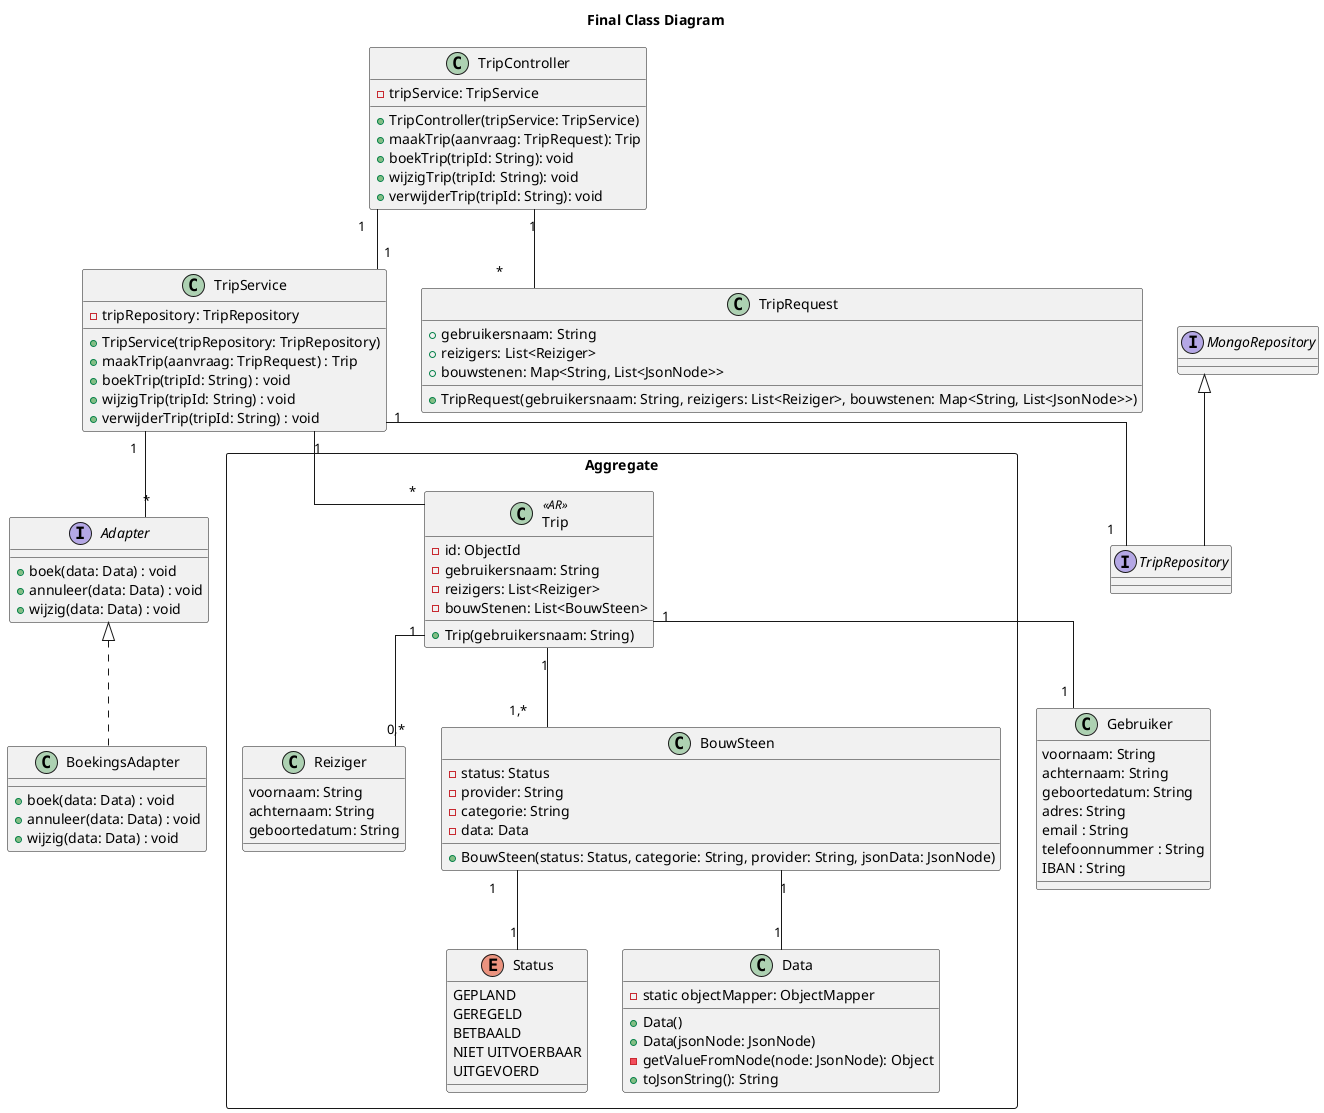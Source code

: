 @startuml
'https://plantuml.com/class-diagram
title Final Class Diagram
skinparam linetype ortho

class TripController {
    -tripService: TripService
    +TripController(tripService: TripService)
    +maakTrip(aanvraag: TripRequest): Trip
    +boekTrip(tripId: String): void
    +wijzigTrip(tripId: String): void
    +verwijderTrip(tripId: String): void
}

class TripService {
    -tripRepository: TripRepository
    +TripService(tripRepository: TripRepository)
    +maakTrip(aanvraag: TripRequest) : Trip
    +boekTrip(tripId: String) : void
    +wijzigTrip(tripId: String) : void
    +verwijderTrip(tripId: String) : void
}

interface TripRepository extends MongoRepository<Trip, String> {
}

class Gebruiker {
    voornaam: String
    achternaam: String
    geboortedatum: String
    adres: String
    email : String
    telefoonnummer : String
    IBAN : String
}

rectangle "Aggregate" {

class Trip <<AR>> {
    -id: ObjectId
    -gebruikersnaam: String
    -reizigers: List<Reiziger>
    -bouwStenen: List<BouwSteen>
    +Trip(gebruikersnaam: String)
}

class Reiziger {
    voornaam: String
    achternaam: String
    geboortedatum: String
}

class BouwSteen {
    -status: Status
    -provider: String
    -categorie: String
    -data: Data
    +BouwSteen(status: Status, categorie: String, provider: String, jsonData: JsonNode)
}

enum Status {
   GEPLAND
   GEREGELD
   BETBAALD
   NIET UITVOERBAAR
   UITGEVOERD
}

class Data  {
    -static objectMapper: ObjectMapper
    +Data()
    +Data(jsonNode: JsonNode)
    -getValueFromNode(node: JsonNode): Object
    +toJsonString(): String
}

}

interface Adapter {
    +boek(data: Data) : void
    +annuleer(data: Data) : void
    +wijzig(data: Data) : void
}

class BoekingsAdapter implements Adapter {
    +boek(data: Data) : void
    +annuleer(data: Data) : void
    +wijzig(data: Data) : void
}

class TripRequest {
    +gebruikersnaam: String
    +reizigers: List<Reiziger>
    +bouwstenen: Map<String, List<JsonNode>>
    +TripRequest(gebruikersnaam: String, reizigers: List<Reiziger>, bouwstenen: Map<String, List<JsonNode>>)
}

TripController "1" -- "1" TripService
TripService "1" -- "1" TripRepository
TripController "1" -- "*" TripRequest

TripService "1" -- "*" Trip
TripService "1" -- "*" Adapter

BouwSteen "1" -- "1" Data
BouwSteen "1" -- "1" Status
Trip "1" -- "1,*" BouwSteen
Trip "1" -- "0,*" Reiziger
Trip "1" -- "1" Gebruiker

@enduml
